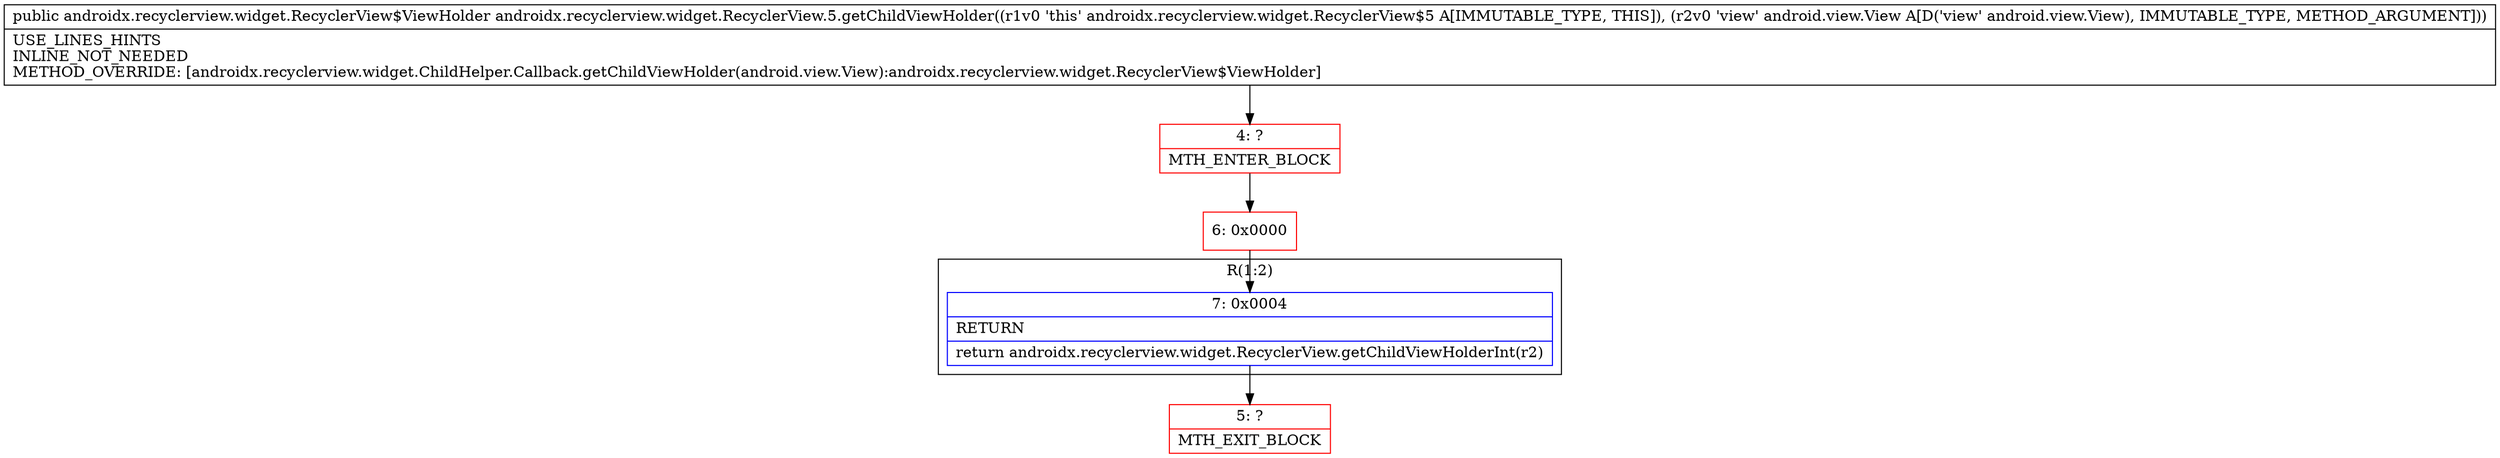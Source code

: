 digraph "CFG forandroidx.recyclerview.widget.RecyclerView.5.getChildViewHolder(Landroid\/view\/View;)Landroidx\/recyclerview\/widget\/RecyclerView$ViewHolder;" {
subgraph cluster_Region_2101266446 {
label = "R(1:2)";
node [shape=record,color=blue];
Node_7 [shape=record,label="{7\:\ 0x0004|RETURN\l|return androidx.recyclerview.widget.RecyclerView.getChildViewHolderInt(r2)\l}"];
}
Node_4 [shape=record,color=red,label="{4\:\ ?|MTH_ENTER_BLOCK\l}"];
Node_6 [shape=record,color=red,label="{6\:\ 0x0000}"];
Node_5 [shape=record,color=red,label="{5\:\ ?|MTH_EXIT_BLOCK\l}"];
MethodNode[shape=record,label="{public androidx.recyclerview.widget.RecyclerView$ViewHolder androidx.recyclerview.widget.RecyclerView.5.getChildViewHolder((r1v0 'this' androidx.recyclerview.widget.RecyclerView$5 A[IMMUTABLE_TYPE, THIS]), (r2v0 'view' android.view.View A[D('view' android.view.View), IMMUTABLE_TYPE, METHOD_ARGUMENT]))  | USE_LINES_HINTS\lINLINE_NOT_NEEDED\lMETHOD_OVERRIDE: [androidx.recyclerview.widget.ChildHelper.Callback.getChildViewHolder(android.view.View):androidx.recyclerview.widget.RecyclerView$ViewHolder]\l}"];
MethodNode -> Node_4;Node_7 -> Node_5;
Node_4 -> Node_6;
Node_6 -> Node_7;
}


